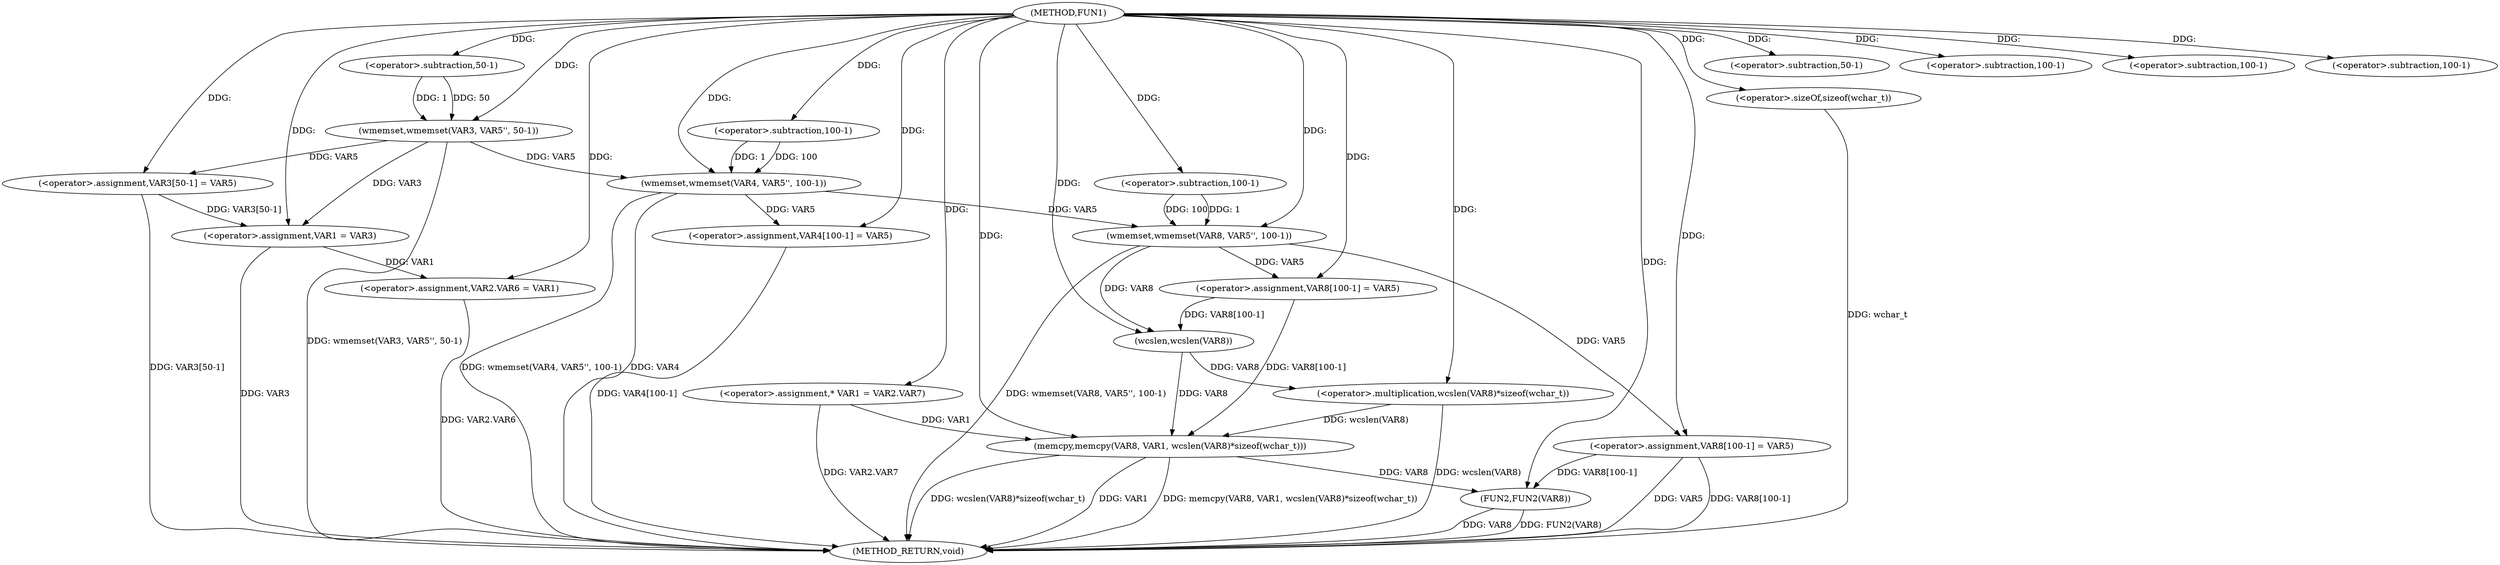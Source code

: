 digraph FUN1 {  
"1000100" [label = "(METHOD,FUN1)" ]
"1000179" [label = "(METHOD_RETURN,void)" ]
"1000106" [label = "(wmemset,wmemset(VAR3, VAR5'', 50-1))" ]
"1000109" [label = "(<operator>.subtraction,50-1)" ]
"1000112" [label = "(<operator>.assignment,VAR3[50-1] = VAR5)" ]
"1000115" [label = "(<operator>.subtraction,50-1)" ]
"1000119" [label = "(wmemset,wmemset(VAR4, VAR5'', 100-1))" ]
"1000122" [label = "(<operator>.subtraction,100-1)" ]
"1000125" [label = "(<operator>.assignment,VAR4[100-1] = VAR5)" ]
"1000128" [label = "(<operator>.subtraction,100-1)" ]
"1000132" [label = "(<operator>.assignment,VAR1 = VAR3)" ]
"1000135" [label = "(<operator>.assignment,VAR2.VAR6 = VAR1)" ]
"1000142" [label = "(<operator>.assignment,* VAR1 = VAR2.VAR7)" ]
"1000149" [label = "(wmemset,wmemset(VAR8, VAR5'', 100-1))" ]
"1000152" [label = "(<operator>.subtraction,100-1)" ]
"1000155" [label = "(<operator>.assignment,VAR8[100-1] = VAR5)" ]
"1000158" [label = "(<operator>.subtraction,100-1)" ]
"1000162" [label = "(memcpy,memcpy(VAR8, VAR1, wcslen(VAR8)*sizeof(wchar_t)))" ]
"1000165" [label = "(<operator>.multiplication,wcslen(VAR8)*sizeof(wchar_t))" ]
"1000166" [label = "(wcslen,wcslen(VAR8))" ]
"1000168" [label = "(<operator>.sizeOf,sizeof(wchar_t))" ]
"1000170" [label = "(<operator>.assignment,VAR8[100-1] = VAR5)" ]
"1000173" [label = "(<operator>.subtraction,100-1)" ]
"1000177" [label = "(FUN2,FUN2(VAR8))" ]
  "1000177" -> "1000179"  [ label = "DDG: VAR8"] 
  "1000168" -> "1000179"  [ label = "DDG: wchar_t"] 
  "1000165" -> "1000179"  [ label = "DDG: wcslen(VAR8)"] 
  "1000119" -> "1000179"  [ label = "DDG: wmemset(VAR4, VAR5'', 100-1)"] 
  "1000162" -> "1000179"  [ label = "DDG: memcpy(VAR8, VAR1, wcslen(VAR8)*sizeof(wchar_t))"] 
  "1000106" -> "1000179"  [ label = "DDG: wmemset(VAR3, VAR5'', 50-1)"] 
  "1000162" -> "1000179"  [ label = "DDG: wcslen(VAR8)*sizeof(wchar_t)"] 
  "1000162" -> "1000179"  [ label = "DDG: VAR1"] 
  "1000125" -> "1000179"  [ label = "DDG: VAR4[100-1]"] 
  "1000142" -> "1000179"  [ label = "DDG: VAR2.VAR7"] 
  "1000132" -> "1000179"  [ label = "DDG: VAR3"] 
  "1000149" -> "1000179"  [ label = "DDG: wmemset(VAR8, VAR5'', 100-1)"] 
  "1000170" -> "1000179"  [ label = "DDG: VAR5"] 
  "1000112" -> "1000179"  [ label = "DDG: VAR3[50-1]"] 
  "1000119" -> "1000179"  [ label = "DDG: VAR4"] 
  "1000135" -> "1000179"  [ label = "DDG: VAR2.VAR6"] 
  "1000170" -> "1000179"  [ label = "DDG: VAR8[100-1]"] 
  "1000177" -> "1000179"  [ label = "DDG: FUN2(VAR8)"] 
  "1000100" -> "1000106"  [ label = "DDG: "] 
  "1000109" -> "1000106"  [ label = "DDG: 50"] 
  "1000109" -> "1000106"  [ label = "DDG: 1"] 
  "1000100" -> "1000109"  [ label = "DDG: "] 
  "1000106" -> "1000112"  [ label = "DDG: VAR5"] 
  "1000100" -> "1000112"  [ label = "DDG: "] 
  "1000100" -> "1000115"  [ label = "DDG: "] 
  "1000100" -> "1000119"  [ label = "DDG: "] 
  "1000106" -> "1000119"  [ label = "DDG: VAR5"] 
  "1000122" -> "1000119"  [ label = "DDG: 100"] 
  "1000122" -> "1000119"  [ label = "DDG: 1"] 
  "1000100" -> "1000122"  [ label = "DDG: "] 
  "1000119" -> "1000125"  [ label = "DDG: VAR5"] 
  "1000100" -> "1000125"  [ label = "DDG: "] 
  "1000100" -> "1000128"  [ label = "DDG: "] 
  "1000106" -> "1000132"  [ label = "DDG: VAR3"] 
  "1000112" -> "1000132"  [ label = "DDG: VAR3[50-1]"] 
  "1000100" -> "1000132"  [ label = "DDG: "] 
  "1000132" -> "1000135"  [ label = "DDG: VAR1"] 
  "1000100" -> "1000135"  [ label = "DDG: "] 
  "1000100" -> "1000142"  [ label = "DDG: "] 
  "1000100" -> "1000149"  [ label = "DDG: "] 
  "1000119" -> "1000149"  [ label = "DDG: VAR5"] 
  "1000152" -> "1000149"  [ label = "DDG: 100"] 
  "1000152" -> "1000149"  [ label = "DDG: 1"] 
  "1000100" -> "1000152"  [ label = "DDG: "] 
  "1000149" -> "1000155"  [ label = "DDG: VAR5"] 
  "1000100" -> "1000155"  [ label = "DDG: "] 
  "1000100" -> "1000158"  [ label = "DDG: "] 
  "1000166" -> "1000162"  [ label = "DDG: VAR8"] 
  "1000155" -> "1000162"  [ label = "DDG: VAR8[100-1]"] 
  "1000100" -> "1000162"  [ label = "DDG: "] 
  "1000142" -> "1000162"  [ label = "DDG: VAR1"] 
  "1000165" -> "1000162"  [ label = "DDG: wcslen(VAR8)"] 
  "1000166" -> "1000165"  [ label = "DDG: VAR8"] 
  "1000149" -> "1000166"  [ label = "DDG: VAR8"] 
  "1000155" -> "1000166"  [ label = "DDG: VAR8[100-1]"] 
  "1000100" -> "1000166"  [ label = "DDG: "] 
  "1000100" -> "1000165"  [ label = "DDG: "] 
  "1000100" -> "1000168"  [ label = "DDG: "] 
  "1000100" -> "1000170"  [ label = "DDG: "] 
  "1000149" -> "1000170"  [ label = "DDG: VAR5"] 
  "1000100" -> "1000173"  [ label = "DDG: "] 
  "1000170" -> "1000177"  [ label = "DDG: VAR8[100-1]"] 
  "1000162" -> "1000177"  [ label = "DDG: VAR8"] 
  "1000100" -> "1000177"  [ label = "DDG: "] 
}
